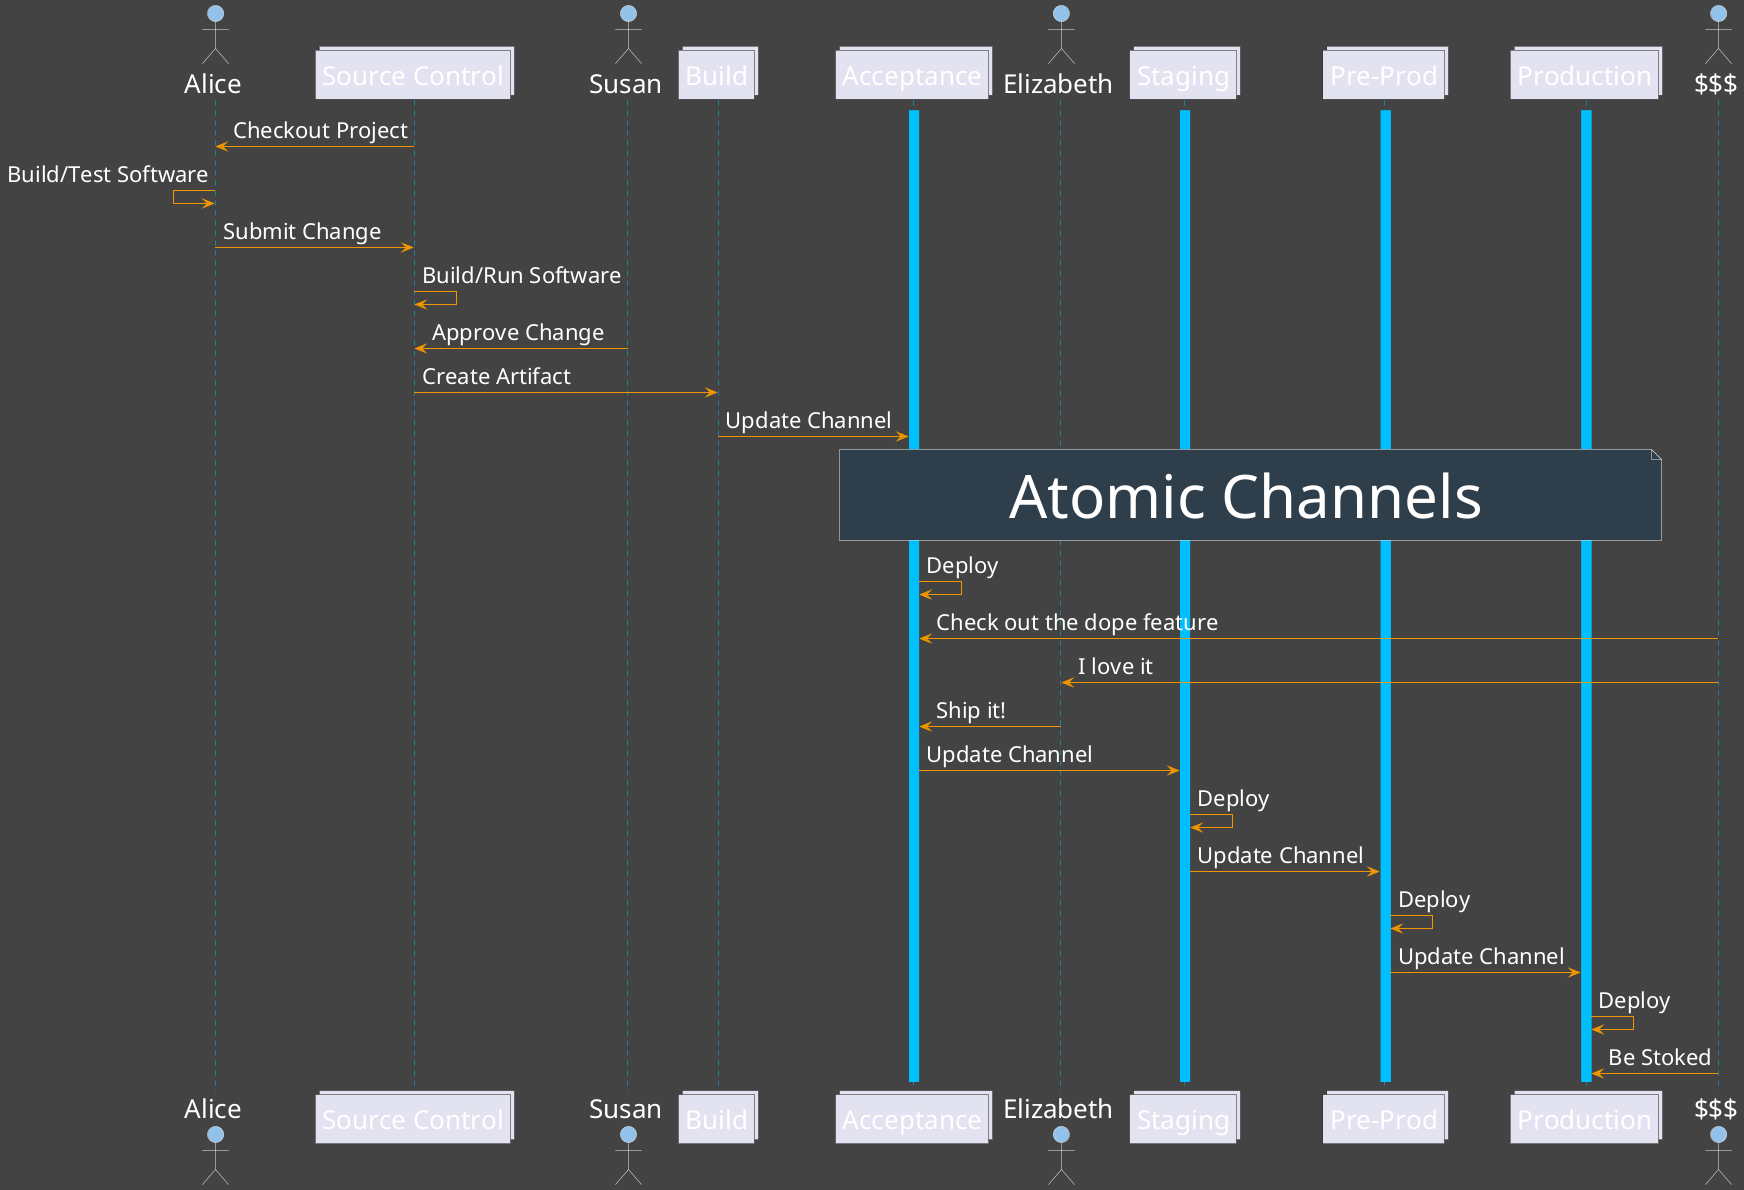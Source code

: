 @startuml
skinparam backgroundColor #434343
skinparam defaultFontName Avenir
skinparam defaultFontColor #FFFFFF
skinparam defaultFontSize 26 
skinparam ArrowColor #ef9600
skinparam ArrowFontSize 22

skinparam SequenceLifeLineBorderColor DeepSkyBlue
skinparam SequenceLifeLineBackgroundColor DeepSkyBlue

skinparam ActorBackgroundColor #92c1e9
skinparam ActorBorderColor #edeff0

skinparam ParticipantBackgroundColor #92c1e9
skinparam ParticipantBorderColor #edeff0
skinparam ParticipantFontColor #2f3e4b

skinparam NoteBackgroundColor #2f3e4b
skinparam NoteBorderColor #edeff0
skinparam NoteFontSize 60

actor Alice
collections "Source Control" as Source
actor Susan
collections Build
collections Acceptance
actor Elizabeth
collections Staging 
collections "Pre-Prod" as Preprod
collections Production
actor "$$$" as dollars

activate Acceptance
activate Staging
activate Preprod
activate Production
Alice <- Source : Checkout Project
Alice <- Alice : Build/Test Software
Alice -> Source : Submit Change
Source -> Source : Build/Run Software
Susan -> Source : Approve Change
Source -> Build : Create Artifact
Build -> Acceptance : Update Channel
note over Acceptance, Production
    Atomic Channels
end note
Acceptance -> Acceptance : Deploy
dollars -> Acceptance : Check out the dope feature
dollars -> Elizabeth : I love it
Elizabeth -> Acceptance : Ship it!
Acceptance -> Staging : Update Channel
Staging -> Staging : Deploy
Staging -> Preprod : Update Channel
Preprod -> Preprod : Deploy
Preprod -> Production : Update Channel
Production -> Production : Deploy
dollars -> Production : Be Stoked
@enduml